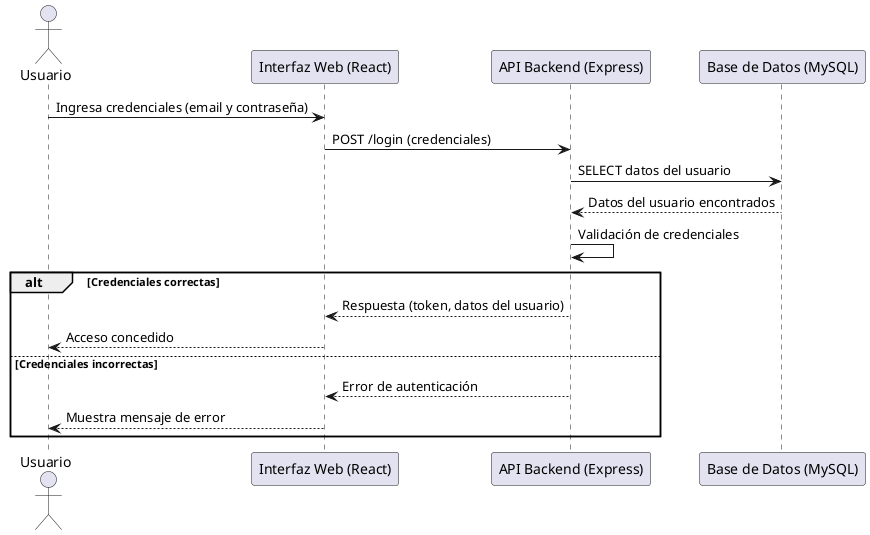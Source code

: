 @startuml AutenticacionUsuario
actor "Usuario" as U
participant "Interfaz Web (React)" as FE
participant "API Backend (Express)" as BE
participant "Base de Datos (MySQL)" as DB

U -> FE: Ingresa credenciales (email y contraseña)
FE -> BE: POST /login (credenciales)
BE -> DB: SELECT datos del usuario
DB --> BE: Datos del usuario encontrados
BE -> BE: Validación de credenciales
alt Credenciales correctas
  BE --> FE: Respuesta (token, datos del usuario)
  FE --> U: Acceso concedido
else Credenciales incorrectas
  BE --> FE: Error de autenticación
  FE --> U: Muestra mensaje de error
end
@enduml